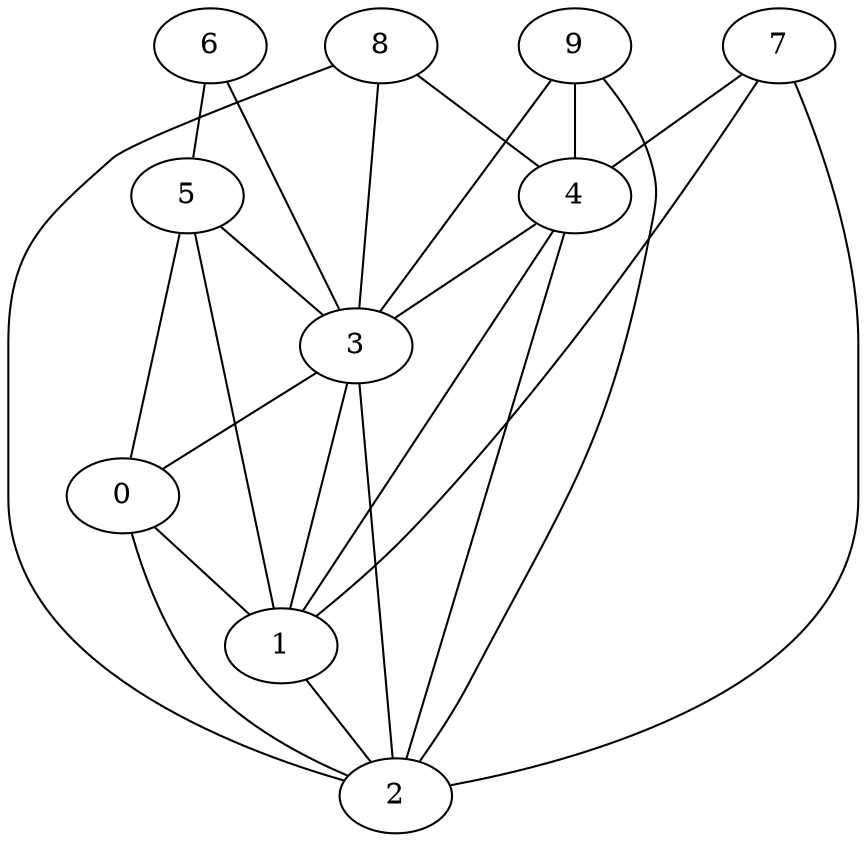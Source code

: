 graph {
    0 [ label = "0" ]
    1 [ label = "1" ]
    2 [ label = "2" ]
    3 [ label = "3" ]
    4 [ label = "4" ]
    5 [ label = "5" ]
    6 [ label = "6" ]
    7 [ label = "7" ]
    8 [ label = "8" ]
    9 [ label = "9" ]
    0 -- 1 [ ]
    0 -- 2 [ ]
    1 -- 2 [ ]
    3 -- 0 [ ]
    3 -- 1 [ ]
    3 -- 2 [ ]
    4 -- 1 [ ]
    4 -- 2 [ ]
    4 -- 3 [ ]
    5 -- 0 [ ]
    5 -- 1 [ ]
    5 -- 3 [ ]
    9 -- 4 [ ]
    6 -- 3 [ ]
    6 -- 5 [ ]
    7 -- 1 [ ]
    7 -- 2 [ ]
    7 -- 4 [ ]
    8 -- 2 [ ]
    8 -- 3 [ ]
    8 -- 4 [ ]
    9 -- 2 [ ]
    9 -- 3 [ ]
}
